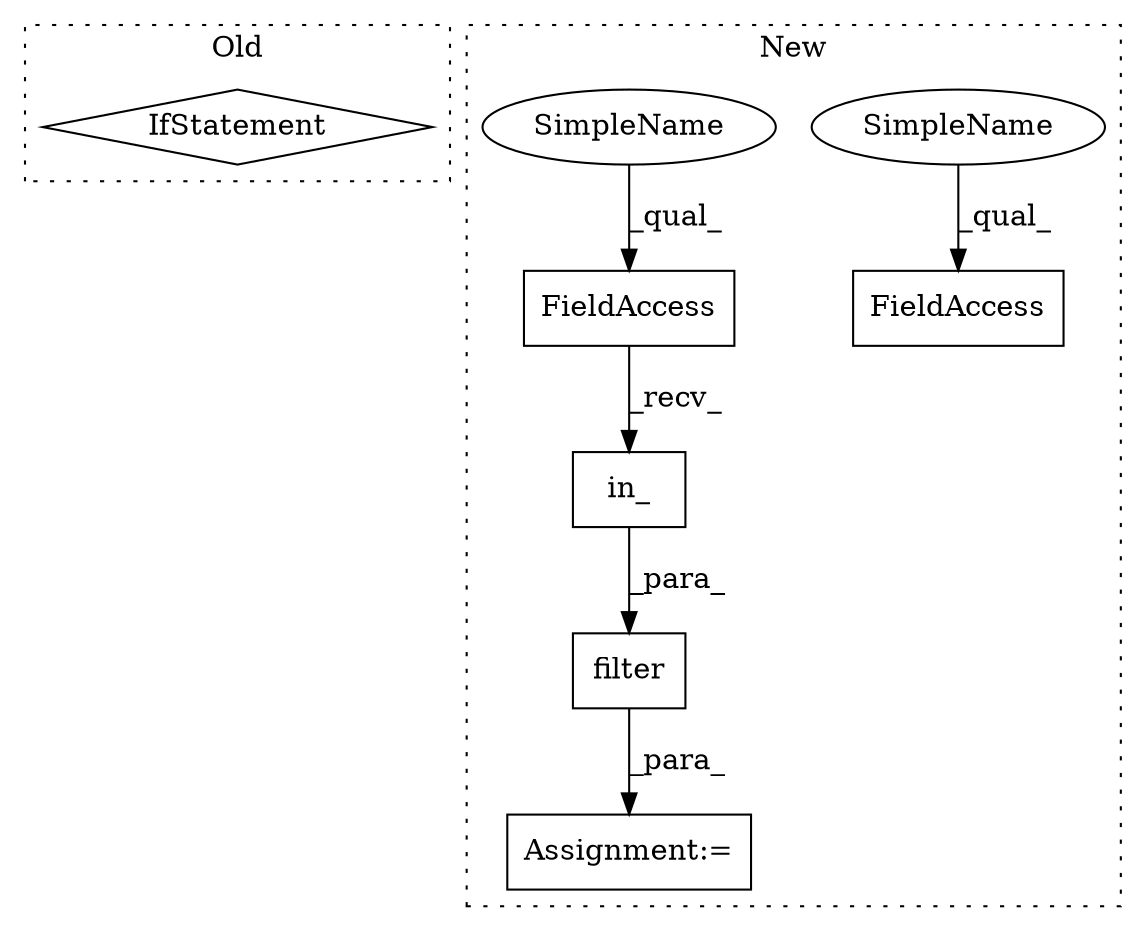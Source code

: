 digraph G {
subgraph cluster0 {
1 [label="IfStatement" a="25" s="1457" l="35" shape="diamond"];
label = "Old";
style="dotted";
}
subgraph cluster1 {
2 [label="in_" a="32" s="1298,1321" l="4,1" shape="box"];
3 [label="FieldAccess" a="22" s="1284" l="13" shape="box"];
4 [label="FieldAccess" a="22" s="1375" l="13" shape="box"];
5 [label="filter" a="32" s="1276,1446" l="7,1" shape="box"];
6 [label="Assignment:=" a="7" s="1581" l="1" shape="box"];
7 [label="SimpleName" a="42" s="1375" l="6" shape="ellipse"];
8 [label="SimpleName" a="42" s="1284" l="6" shape="ellipse"];
label = "New";
style="dotted";
}
2 -> 5 [label="_para_"];
3 -> 2 [label="_recv_"];
5 -> 6 [label="_para_"];
7 -> 4 [label="_qual_"];
8 -> 3 [label="_qual_"];
}